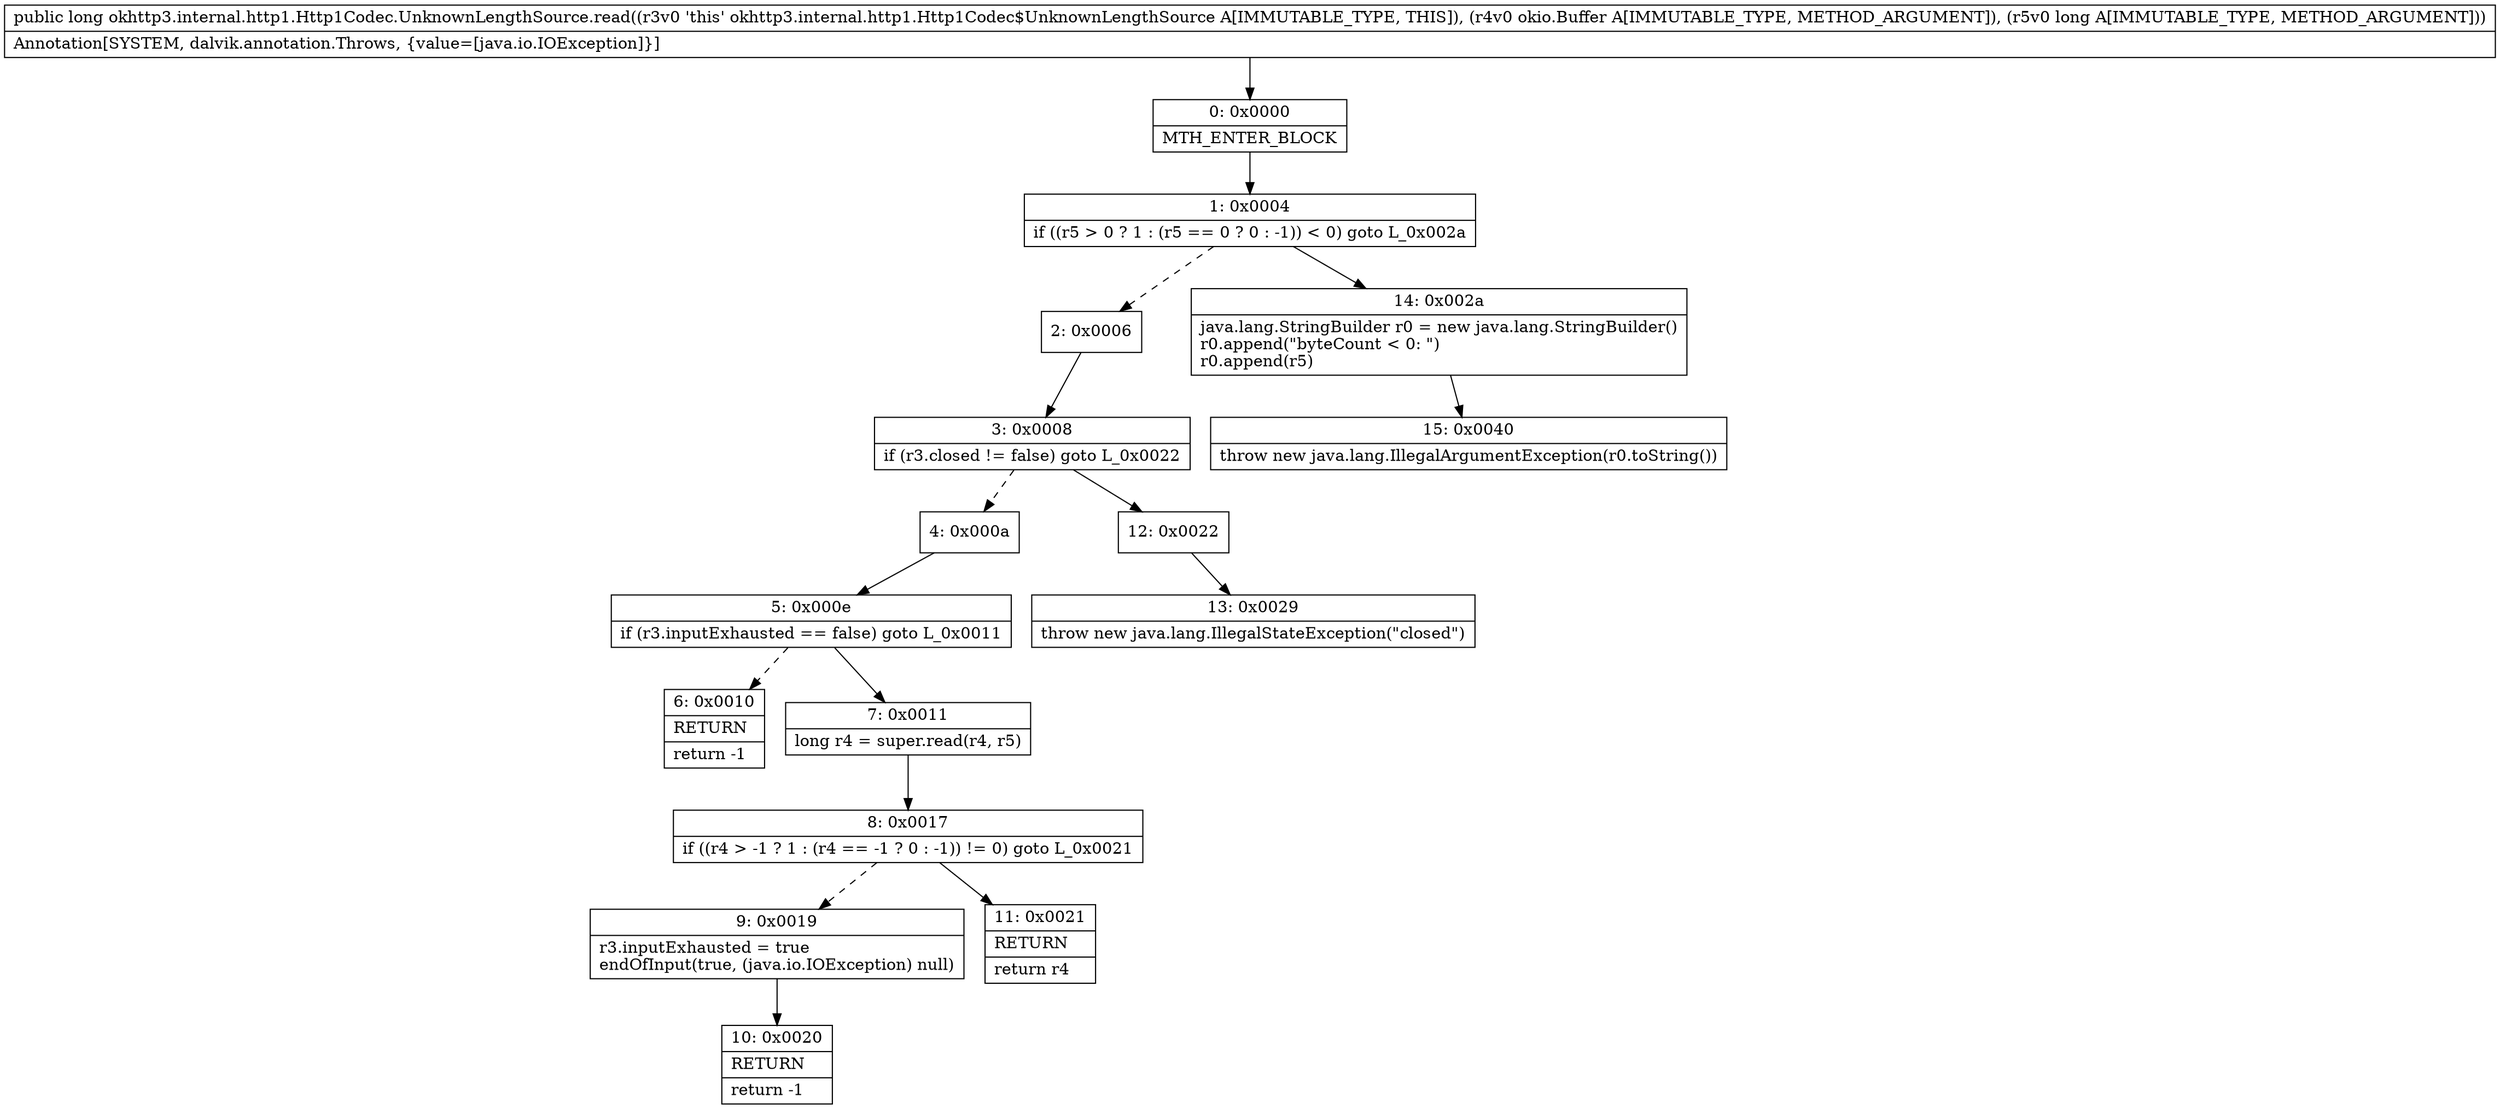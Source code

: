digraph "CFG forokhttp3.internal.http1.Http1Codec.UnknownLengthSource.read(Lokio\/Buffer;J)J" {
Node_0 [shape=record,label="{0\:\ 0x0000|MTH_ENTER_BLOCK\l}"];
Node_1 [shape=record,label="{1\:\ 0x0004|if ((r5 \> 0 ? 1 : (r5 == 0 ? 0 : \-1)) \< 0) goto L_0x002a\l}"];
Node_2 [shape=record,label="{2\:\ 0x0006}"];
Node_3 [shape=record,label="{3\:\ 0x0008|if (r3.closed != false) goto L_0x0022\l}"];
Node_4 [shape=record,label="{4\:\ 0x000a}"];
Node_5 [shape=record,label="{5\:\ 0x000e|if (r3.inputExhausted == false) goto L_0x0011\l}"];
Node_6 [shape=record,label="{6\:\ 0x0010|RETURN\l|return \-1\l}"];
Node_7 [shape=record,label="{7\:\ 0x0011|long r4 = super.read(r4, r5)\l}"];
Node_8 [shape=record,label="{8\:\ 0x0017|if ((r4 \> \-1 ? 1 : (r4 == \-1 ? 0 : \-1)) != 0) goto L_0x0021\l}"];
Node_9 [shape=record,label="{9\:\ 0x0019|r3.inputExhausted = true\lendOfInput(true, (java.io.IOException) null)\l}"];
Node_10 [shape=record,label="{10\:\ 0x0020|RETURN\l|return \-1\l}"];
Node_11 [shape=record,label="{11\:\ 0x0021|RETURN\l|return r4\l}"];
Node_12 [shape=record,label="{12\:\ 0x0022}"];
Node_13 [shape=record,label="{13\:\ 0x0029|throw new java.lang.IllegalStateException(\"closed\")\l}"];
Node_14 [shape=record,label="{14\:\ 0x002a|java.lang.StringBuilder r0 = new java.lang.StringBuilder()\lr0.append(\"byteCount \< 0: \")\lr0.append(r5)\l}"];
Node_15 [shape=record,label="{15\:\ 0x0040|throw new java.lang.IllegalArgumentException(r0.toString())\l}"];
MethodNode[shape=record,label="{public long okhttp3.internal.http1.Http1Codec.UnknownLengthSource.read((r3v0 'this' okhttp3.internal.http1.Http1Codec$UnknownLengthSource A[IMMUTABLE_TYPE, THIS]), (r4v0 okio.Buffer A[IMMUTABLE_TYPE, METHOD_ARGUMENT]), (r5v0 long A[IMMUTABLE_TYPE, METHOD_ARGUMENT]))  | Annotation[SYSTEM, dalvik.annotation.Throws, \{value=[java.io.IOException]\}]\l}"];
MethodNode -> Node_0;
Node_0 -> Node_1;
Node_1 -> Node_2[style=dashed];
Node_1 -> Node_14;
Node_2 -> Node_3;
Node_3 -> Node_4[style=dashed];
Node_3 -> Node_12;
Node_4 -> Node_5;
Node_5 -> Node_6[style=dashed];
Node_5 -> Node_7;
Node_7 -> Node_8;
Node_8 -> Node_9[style=dashed];
Node_8 -> Node_11;
Node_9 -> Node_10;
Node_12 -> Node_13;
Node_14 -> Node_15;
}

